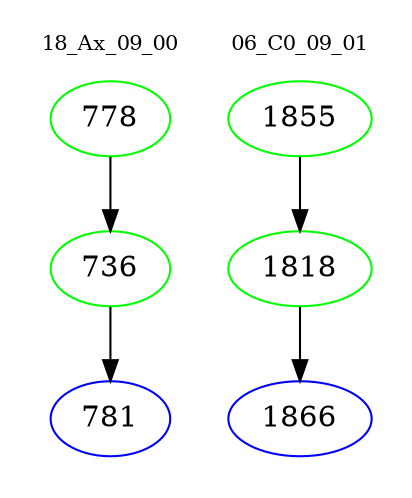 digraph{
subgraph cluster_0 {
color = white
label = "18_Ax_09_00";
fontsize=10;
T0_778 [label="778", color="green"]
T0_778 -> T0_736 [color="black"]
T0_736 [label="736", color="green"]
T0_736 -> T0_781 [color="black"]
T0_781 [label="781", color="blue"]
}
subgraph cluster_1 {
color = white
label = "06_C0_09_01";
fontsize=10;
T1_1855 [label="1855", color="green"]
T1_1855 -> T1_1818 [color="black"]
T1_1818 [label="1818", color="green"]
T1_1818 -> T1_1866 [color="black"]
T1_1866 [label="1866", color="blue"]
}
}
